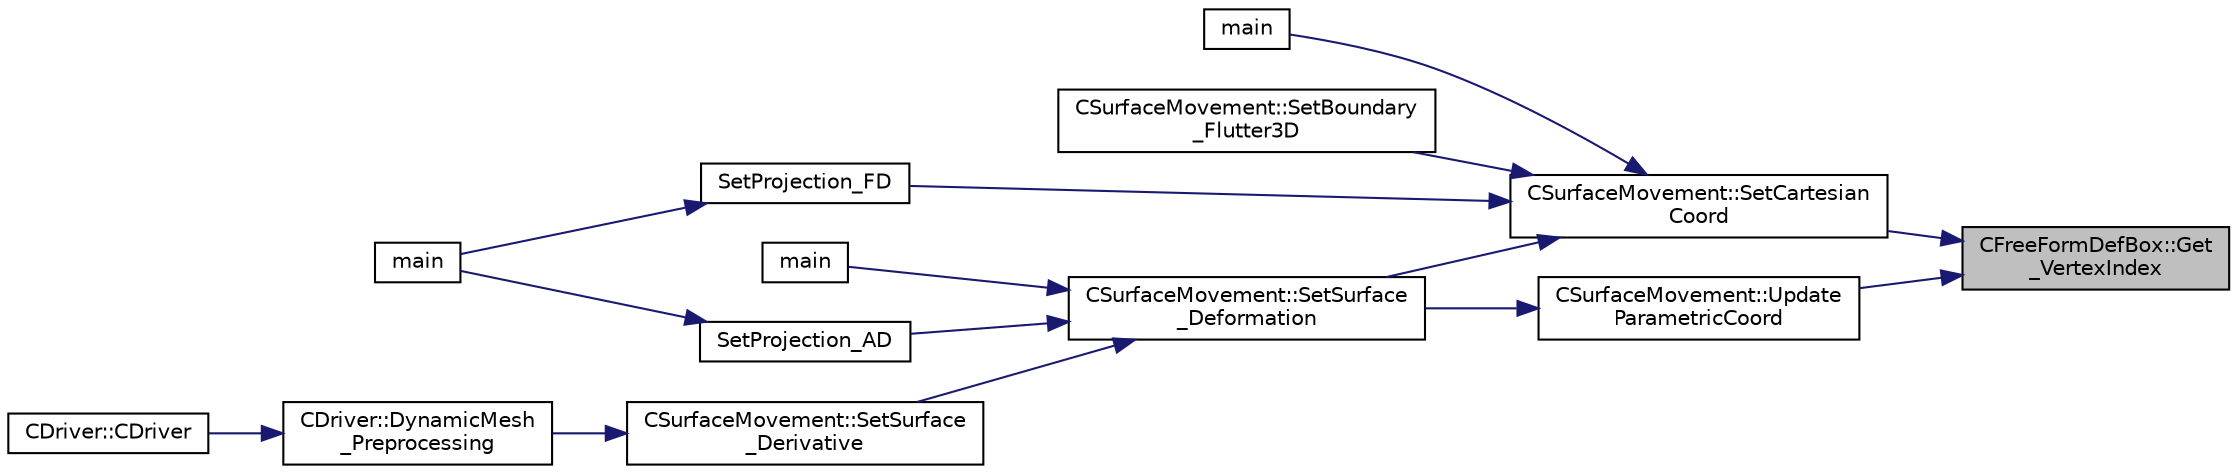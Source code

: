 digraph "CFreeFormDefBox::Get_VertexIndex"
{
 // LATEX_PDF_SIZE
  edge [fontname="Helvetica",fontsize="10",labelfontname="Helvetica",labelfontsize="10"];
  node [fontname="Helvetica",fontsize="10",shape=record];
  rankdir="RL";
  Node1 [label="CFreeFormDefBox::Get\l_VertexIndex",height=0.2,width=0.4,color="black", fillcolor="grey75", style="filled", fontcolor="black",tooltip="Get index of the marker."];
  Node1 -> Node2 [dir="back",color="midnightblue",fontsize="10",style="solid",fontname="Helvetica"];
  Node2 [label="CSurfaceMovement::SetCartesian\lCoord",height=0.2,width=0.4,color="black", fillcolor="white", style="filled",URL="$classCSurfaceMovement.html#a98df1fef0356600c1ab2df88dba24113",tooltip="Recompute the cartesian coordinates using the control points position."];
  Node2 -> Node3 [dir="back",color="midnightblue",fontsize="10",style="solid",fontname="Helvetica"];
  Node3 [label="main",height=0.2,width=0.4,color="black", fillcolor="white", style="filled",URL="$SU2__GEO_8cpp.html#a0ddf1224851353fc92bfbff6f499fa97",tooltip=" "];
  Node2 -> Node4 [dir="back",color="midnightblue",fontsize="10",style="solid",fontname="Helvetica"];
  Node4 [label="CSurfaceMovement::SetBoundary\l_Flutter3D",height=0.2,width=0.4,color="black", fillcolor="white", style="filled",URL="$classCSurfaceMovement.html#adc0f0df29bc1f6c9dad2c37d202d7879",tooltip="Deforms a 3-D flutter/pitching surface during an unsteady simulation."];
  Node2 -> Node5 [dir="back",color="midnightblue",fontsize="10",style="solid",fontname="Helvetica"];
  Node5 [label="SetProjection_FD",height=0.2,width=0.4,color="black", fillcolor="white", style="filled",URL="$SU2__DOT_8cpp.html#a5c5163a755085e03f1dfa23aeb7e21f2",tooltip="Projection of the surface sensitivity using finite differences (FD)."];
  Node5 -> Node6 [dir="back",color="midnightblue",fontsize="10",style="solid",fontname="Helvetica"];
  Node6 [label="main",height=0.2,width=0.4,color="black", fillcolor="white", style="filled",URL="$SU2__DOT_8cpp.html#a0ddf1224851353fc92bfbff6f499fa97",tooltip=" "];
  Node2 -> Node7 [dir="back",color="midnightblue",fontsize="10",style="solid",fontname="Helvetica"];
  Node7 [label="CSurfaceMovement::SetSurface\l_Deformation",height=0.2,width=0.4,color="black", fillcolor="white", style="filled",URL="$classCSurfaceMovement.html#af8da279141f7e64121f3d15019fee45e",tooltip="Set the surface/boundary deformation."];
  Node7 -> Node8 [dir="back",color="midnightblue",fontsize="10",style="solid",fontname="Helvetica"];
  Node8 [label="main",height=0.2,width=0.4,color="black", fillcolor="white", style="filled",URL="$SU2__DEF_8cpp.html#a0ddf1224851353fc92bfbff6f499fa97",tooltip=" "];
  Node7 -> Node9 [dir="back",color="midnightblue",fontsize="10",style="solid",fontname="Helvetica"];
  Node9 [label="SetProjection_AD",height=0.2,width=0.4,color="black", fillcolor="white", style="filled",URL="$SU2__DOT_8cpp.html#a3fceed882e8eb3d6796c8e8396af7d87",tooltip="Projection of the surface sensitivity using algorithmic differentiation (AD)."];
  Node9 -> Node6 [dir="back",color="midnightblue",fontsize="10",style="solid",fontname="Helvetica"];
  Node7 -> Node10 [dir="back",color="midnightblue",fontsize="10",style="solid",fontname="Helvetica"];
  Node10 [label="CSurfaceMovement::SetSurface\l_Derivative",height=0.2,width=0.4,color="black", fillcolor="white", style="filled",URL="$classCSurfaceMovement.html#af6aac73d04565bf6e9b81305b66e97e7",tooltip="Set derivatives of the surface/boundary deformation."];
  Node10 -> Node11 [dir="back",color="midnightblue",fontsize="10",style="solid",fontname="Helvetica"];
  Node11 [label="CDriver::DynamicMesh\l_Preprocessing",height=0.2,width=0.4,color="black", fillcolor="white", style="filled",URL="$classCDriver.html#ab130423a20d43ddd4eb0d9cde51c2708",tooltip="GridMovement_Preprocessing."];
  Node11 -> Node12 [dir="back",color="midnightblue",fontsize="10",style="solid",fontname="Helvetica"];
  Node12 [label="CDriver::CDriver",height=0.2,width=0.4,color="black", fillcolor="white", style="filled",URL="$classCDriver.html#a3fca4a013a6efa9bbb38fe78a86b5f3d",tooltip="Constructor of the class."];
  Node1 -> Node13 [dir="back",color="midnightblue",fontsize="10",style="solid",fontname="Helvetica"];
  Node13 [label="CSurfaceMovement::Update\lParametricCoord",height=0.2,width=0.4,color="black", fillcolor="white", style="filled",URL="$classCSurfaceMovement.html#a955774953bd11927bcfcaec014125126",tooltip="Update the parametric coordinates of a grid point using a point inversion strategy in the free form F..."];
  Node13 -> Node7 [dir="back",color="midnightblue",fontsize="10",style="solid",fontname="Helvetica"];
}
